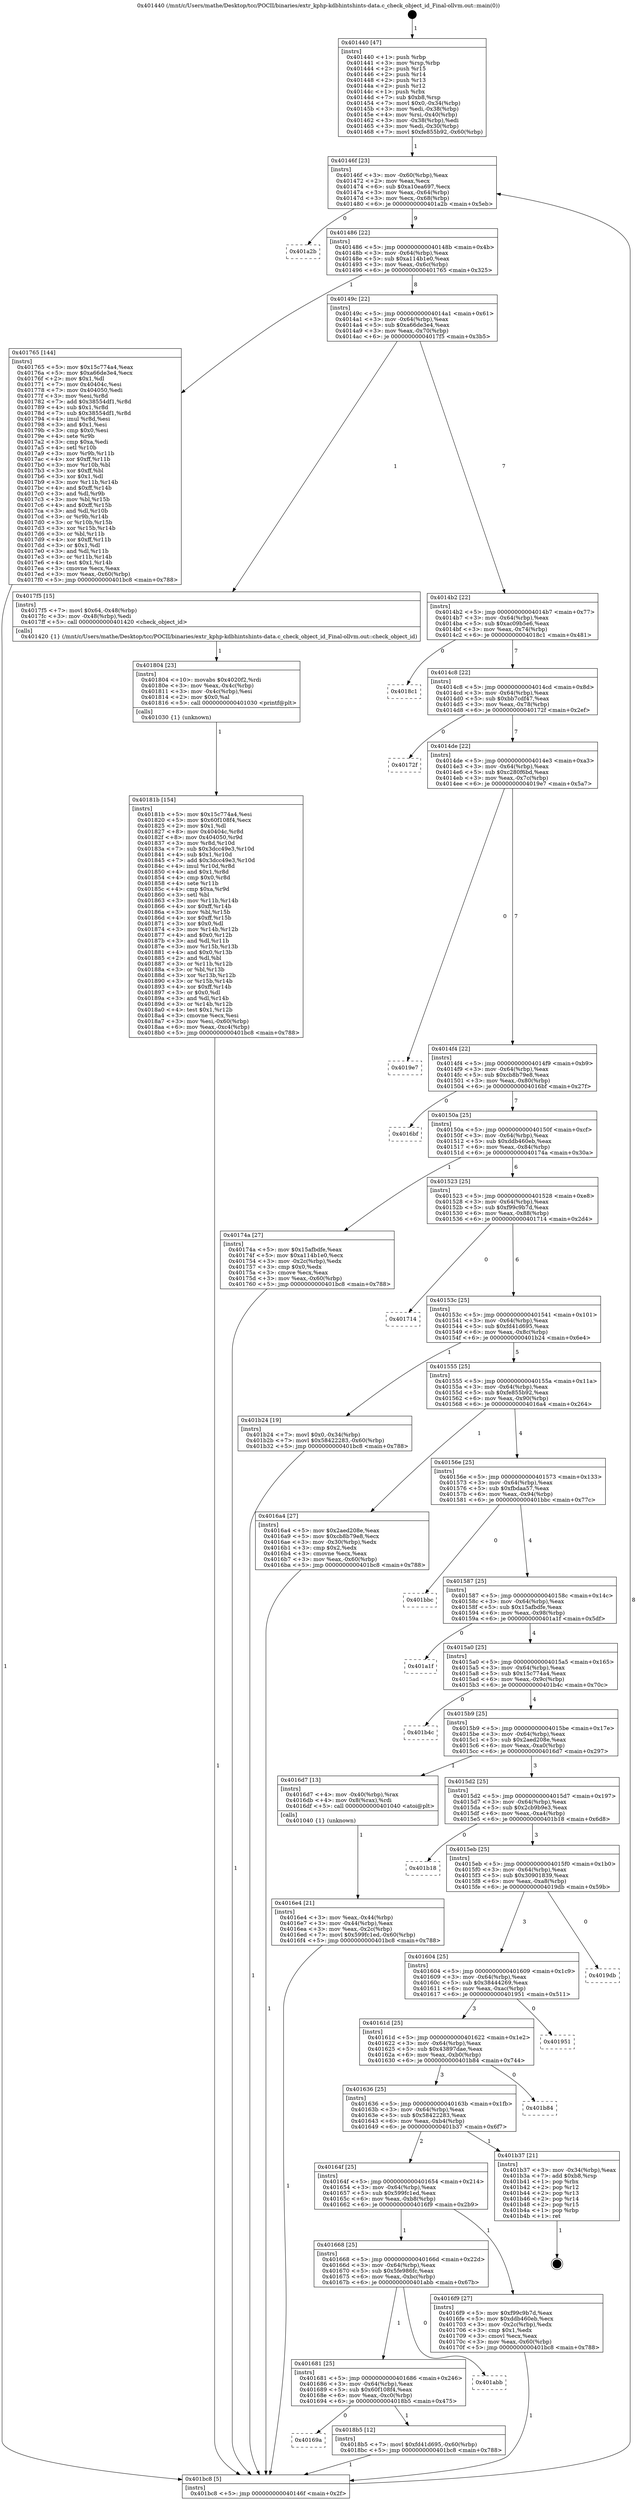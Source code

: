 digraph "0x401440" {
  label = "0x401440 (/mnt/c/Users/mathe/Desktop/tcc/POCII/binaries/extr_kphp-kdbhintshints-data.c_check_object_id_Final-ollvm.out::main(0))"
  labelloc = "t"
  node[shape=record]

  Entry [label="",width=0.3,height=0.3,shape=circle,fillcolor=black,style=filled]
  "0x40146f" [label="{
     0x40146f [23]\l
     | [instrs]\l
     &nbsp;&nbsp;0x40146f \<+3\>: mov -0x60(%rbp),%eax\l
     &nbsp;&nbsp;0x401472 \<+2\>: mov %eax,%ecx\l
     &nbsp;&nbsp;0x401474 \<+6\>: sub $0xa10ea697,%ecx\l
     &nbsp;&nbsp;0x40147a \<+3\>: mov %eax,-0x64(%rbp)\l
     &nbsp;&nbsp;0x40147d \<+3\>: mov %ecx,-0x68(%rbp)\l
     &nbsp;&nbsp;0x401480 \<+6\>: je 0000000000401a2b \<main+0x5eb\>\l
  }"]
  "0x401a2b" [label="{
     0x401a2b\l
  }", style=dashed]
  "0x401486" [label="{
     0x401486 [22]\l
     | [instrs]\l
     &nbsp;&nbsp;0x401486 \<+5\>: jmp 000000000040148b \<main+0x4b\>\l
     &nbsp;&nbsp;0x40148b \<+3\>: mov -0x64(%rbp),%eax\l
     &nbsp;&nbsp;0x40148e \<+5\>: sub $0xa114b1e0,%eax\l
     &nbsp;&nbsp;0x401493 \<+3\>: mov %eax,-0x6c(%rbp)\l
     &nbsp;&nbsp;0x401496 \<+6\>: je 0000000000401765 \<main+0x325\>\l
  }"]
  Exit [label="",width=0.3,height=0.3,shape=circle,fillcolor=black,style=filled,peripheries=2]
  "0x401765" [label="{
     0x401765 [144]\l
     | [instrs]\l
     &nbsp;&nbsp;0x401765 \<+5\>: mov $0x15c774a4,%eax\l
     &nbsp;&nbsp;0x40176a \<+5\>: mov $0xa66de3e4,%ecx\l
     &nbsp;&nbsp;0x40176f \<+2\>: mov $0x1,%dl\l
     &nbsp;&nbsp;0x401771 \<+7\>: mov 0x40404c,%esi\l
     &nbsp;&nbsp;0x401778 \<+7\>: mov 0x404050,%edi\l
     &nbsp;&nbsp;0x40177f \<+3\>: mov %esi,%r8d\l
     &nbsp;&nbsp;0x401782 \<+7\>: add $0x38554df1,%r8d\l
     &nbsp;&nbsp;0x401789 \<+4\>: sub $0x1,%r8d\l
     &nbsp;&nbsp;0x40178d \<+7\>: sub $0x38554df1,%r8d\l
     &nbsp;&nbsp;0x401794 \<+4\>: imul %r8d,%esi\l
     &nbsp;&nbsp;0x401798 \<+3\>: and $0x1,%esi\l
     &nbsp;&nbsp;0x40179b \<+3\>: cmp $0x0,%esi\l
     &nbsp;&nbsp;0x40179e \<+4\>: sete %r9b\l
     &nbsp;&nbsp;0x4017a2 \<+3\>: cmp $0xa,%edi\l
     &nbsp;&nbsp;0x4017a5 \<+4\>: setl %r10b\l
     &nbsp;&nbsp;0x4017a9 \<+3\>: mov %r9b,%r11b\l
     &nbsp;&nbsp;0x4017ac \<+4\>: xor $0xff,%r11b\l
     &nbsp;&nbsp;0x4017b0 \<+3\>: mov %r10b,%bl\l
     &nbsp;&nbsp;0x4017b3 \<+3\>: xor $0xff,%bl\l
     &nbsp;&nbsp;0x4017b6 \<+3\>: xor $0x1,%dl\l
     &nbsp;&nbsp;0x4017b9 \<+3\>: mov %r11b,%r14b\l
     &nbsp;&nbsp;0x4017bc \<+4\>: and $0xff,%r14b\l
     &nbsp;&nbsp;0x4017c0 \<+3\>: and %dl,%r9b\l
     &nbsp;&nbsp;0x4017c3 \<+3\>: mov %bl,%r15b\l
     &nbsp;&nbsp;0x4017c6 \<+4\>: and $0xff,%r15b\l
     &nbsp;&nbsp;0x4017ca \<+3\>: and %dl,%r10b\l
     &nbsp;&nbsp;0x4017cd \<+3\>: or %r9b,%r14b\l
     &nbsp;&nbsp;0x4017d0 \<+3\>: or %r10b,%r15b\l
     &nbsp;&nbsp;0x4017d3 \<+3\>: xor %r15b,%r14b\l
     &nbsp;&nbsp;0x4017d6 \<+3\>: or %bl,%r11b\l
     &nbsp;&nbsp;0x4017d9 \<+4\>: xor $0xff,%r11b\l
     &nbsp;&nbsp;0x4017dd \<+3\>: or $0x1,%dl\l
     &nbsp;&nbsp;0x4017e0 \<+3\>: and %dl,%r11b\l
     &nbsp;&nbsp;0x4017e3 \<+3\>: or %r11b,%r14b\l
     &nbsp;&nbsp;0x4017e6 \<+4\>: test $0x1,%r14b\l
     &nbsp;&nbsp;0x4017ea \<+3\>: cmovne %ecx,%eax\l
     &nbsp;&nbsp;0x4017ed \<+3\>: mov %eax,-0x60(%rbp)\l
     &nbsp;&nbsp;0x4017f0 \<+5\>: jmp 0000000000401bc8 \<main+0x788\>\l
  }"]
  "0x40149c" [label="{
     0x40149c [22]\l
     | [instrs]\l
     &nbsp;&nbsp;0x40149c \<+5\>: jmp 00000000004014a1 \<main+0x61\>\l
     &nbsp;&nbsp;0x4014a1 \<+3\>: mov -0x64(%rbp),%eax\l
     &nbsp;&nbsp;0x4014a4 \<+5\>: sub $0xa66de3e4,%eax\l
     &nbsp;&nbsp;0x4014a9 \<+3\>: mov %eax,-0x70(%rbp)\l
     &nbsp;&nbsp;0x4014ac \<+6\>: je 00000000004017f5 \<main+0x3b5\>\l
  }"]
  "0x40169a" [label="{
     0x40169a\l
  }", style=dashed]
  "0x4017f5" [label="{
     0x4017f5 [15]\l
     | [instrs]\l
     &nbsp;&nbsp;0x4017f5 \<+7\>: movl $0x64,-0x48(%rbp)\l
     &nbsp;&nbsp;0x4017fc \<+3\>: mov -0x48(%rbp),%edi\l
     &nbsp;&nbsp;0x4017ff \<+5\>: call 0000000000401420 \<check_object_id\>\l
     | [calls]\l
     &nbsp;&nbsp;0x401420 \{1\} (/mnt/c/Users/mathe/Desktop/tcc/POCII/binaries/extr_kphp-kdbhintshints-data.c_check_object_id_Final-ollvm.out::check_object_id)\l
  }"]
  "0x4014b2" [label="{
     0x4014b2 [22]\l
     | [instrs]\l
     &nbsp;&nbsp;0x4014b2 \<+5\>: jmp 00000000004014b7 \<main+0x77\>\l
     &nbsp;&nbsp;0x4014b7 \<+3\>: mov -0x64(%rbp),%eax\l
     &nbsp;&nbsp;0x4014ba \<+5\>: sub $0xac09b5e6,%eax\l
     &nbsp;&nbsp;0x4014bf \<+3\>: mov %eax,-0x74(%rbp)\l
     &nbsp;&nbsp;0x4014c2 \<+6\>: je 00000000004018c1 \<main+0x481\>\l
  }"]
  "0x4018b5" [label="{
     0x4018b5 [12]\l
     | [instrs]\l
     &nbsp;&nbsp;0x4018b5 \<+7\>: movl $0xfd41d695,-0x60(%rbp)\l
     &nbsp;&nbsp;0x4018bc \<+5\>: jmp 0000000000401bc8 \<main+0x788\>\l
  }"]
  "0x4018c1" [label="{
     0x4018c1\l
  }", style=dashed]
  "0x4014c8" [label="{
     0x4014c8 [22]\l
     | [instrs]\l
     &nbsp;&nbsp;0x4014c8 \<+5\>: jmp 00000000004014cd \<main+0x8d\>\l
     &nbsp;&nbsp;0x4014cd \<+3\>: mov -0x64(%rbp),%eax\l
     &nbsp;&nbsp;0x4014d0 \<+5\>: sub $0xbb7cdf47,%eax\l
     &nbsp;&nbsp;0x4014d5 \<+3\>: mov %eax,-0x78(%rbp)\l
     &nbsp;&nbsp;0x4014d8 \<+6\>: je 000000000040172f \<main+0x2ef\>\l
  }"]
  "0x401681" [label="{
     0x401681 [25]\l
     | [instrs]\l
     &nbsp;&nbsp;0x401681 \<+5\>: jmp 0000000000401686 \<main+0x246\>\l
     &nbsp;&nbsp;0x401686 \<+3\>: mov -0x64(%rbp),%eax\l
     &nbsp;&nbsp;0x401689 \<+5\>: sub $0x60f108f4,%eax\l
     &nbsp;&nbsp;0x40168e \<+6\>: mov %eax,-0xc0(%rbp)\l
     &nbsp;&nbsp;0x401694 \<+6\>: je 00000000004018b5 \<main+0x475\>\l
  }"]
  "0x40172f" [label="{
     0x40172f\l
  }", style=dashed]
  "0x4014de" [label="{
     0x4014de [22]\l
     | [instrs]\l
     &nbsp;&nbsp;0x4014de \<+5\>: jmp 00000000004014e3 \<main+0xa3\>\l
     &nbsp;&nbsp;0x4014e3 \<+3\>: mov -0x64(%rbp),%eax\l
     &nbsp;&nbsp;0x4014e6 \<+5\>: sub $0xc280f6bd,%eax\l
     &nbsp;&nbsp;0x4014eb \<+3\>: mov %eax,-0x7c(%rbp)\l
     &nbsp;&nbsp;0x4014ee \<+6\>: je 00000000004019e7 \<main+0x5a7\>\l
  }"]
  "0x401abb" [label="{
     0x401abb\l
  }", style=dashed]
  "0x4019e7" [label="{
     0x4019e7\l
  }", style=dashed]
  "0x4014f4" [label="{
     0x4014f4 [22]\l
     | [instrs]\l
     &nbsp;&nbsp;0x4014f4 \<+5\>: jmp 00000000004014f9 \<main+0xb9\>\l
     &nbsp;&nbsp;0x4014f9 \<+3\>: mov -0x64(%rbp),%eax\l
     &nbsp;&nbsp;0x4014fc \<+5\>: sub $0xcb8b79e8,%eax\l
     &nbsp;&nbsp;0x401501 \<+3\>: mov %eax,-0x80(%rbp)\l
     &nbsp;&nbsp;0x401504 \<+6\>: je 00000000004016bf \<main+0x27f\>\l
  }"]
  "0x40181b" [label="{
     0x40181b [154]\l
     | [instrs]\l
     &nbsp;&nbsp;0x40181b \<+5\>: mov $0x15c774a4,%esi\l
     &nbsp;&nbsp;0x401820 \<+5\>: mov $0x60f108f4,%ecx\l
     &nbsp;&nbsp;0x401825 \<+2\>: mov $0x1,%dl\l
     &nbsp;&nbsp;0x401827 \<+8\>: mov 0x40404c,%r8d\l
     &nbsp;&nbsp;0x40182f \<+8\>: mov 0x404050,%r9d\l
     &nbsp;&nbsp;0x401837 \<+3\>: mov %r8d,%r10d\l
     &nbsp;&nbsp;0x40183a \<+7\>: sub $0x3dcc49e3,%r10d\l
     &nbsp;&nbsp;0x401841 \<+4\>: sub $0x1,%r10d\l
     &nbsp;&nbsp;0x401845 \<+7\>: add $0x3dcc49e3,%r10d\l
     &nbsp;&nbsp;0x40184c \<+4\>: imul %r10d,%r8d\l
     &nbsp;&nbsp;0x401850 \<+4\>: and $0x1,%r8d\l
     &nbsp;&nbsp;0x401854 \<+4\>: cmp $0x0,%r8d\l
     &nbsp;&nbsp;0x401858 \<+4\>: sete %r11b\l
     &nbsp;&nbsp;0x40185c \<+4\>: cmp $0xa,%r9d\l
     &nbsp;&nbsp;0x401860 \<+3\>: setl %bl\l
     &nbsp;&nbsp;0x401863 \<+3\>: mov %r11b,%r14b\l
     &nbsp;&nbsp;0x401866 \<+4\>: xor $0xff,%r14b\l
     &nbsp;&nbsp;0x40186a \<+3\>: mov %bl,%r15b\l
     &nbsp;&nbsp;0x40186d \<+4\>: xor $0xff,%r15b\l
     &nbsp;&nbsp;0x401871 \<+3\>: xor $0x0,%dl\l
     &nbsp;&nbsp;0x401874 \<+3\>: mov %r14b,%r12b\l
     &nbsp;&nbsp;0x401877 \<+4\>: and $0x0,%r12b\l
     &nbsp;&nbsp;0x40187b \<+3\>: and %dl,%r11b\l
     &nbsp;&nbsp;0x40187e \<+3\>: mov %r15b,%r13b\l
     &nbsp;&nbsp;0x401881 \<+4\>: and $0x0,%r13b\l
     &nbsp;&nbsp;0x401885 \<+2\>: and %dl,%bl\l
     &nbsp;&nbsp;0x401887 \<+3\>: or %r11b,%r12b\l
     &nbsp;&nbsp;0x40188a \<+3\>: or %bl,%r13b\l
     &nbsp;&nbsp;0x40188d \<+3\>: xor %r13b,%r12b\l
     &nbsp;&nbsp;0x401890 \<+3\>: or %r15b,%r14b\l
     &nbsp;&nbsp;0x401893 \<+4\>: xor $0xff,%r14b\l
     &nbsp;&nbsp;0x401897 \<+3\>: or $0x0,%dl\l
     &nbsp;&nbsp;0x40189a \<+3\>: and %dl,%r14b\l
     &nbsp;&nbsp;0x40189d \<+3\>: or %r14b,%r12b\l
     &nbsp;&nbsp;0x4018a0 \<+4\>: test $0x1,%r12b\l
     &nbsp;&nbsp;0x4018a4 \<+3\>: cmovne %ecx,%esi\l
     &nbsp;&nbsp;0x4018a7 \<+3\>: mov %esi,-0x60(%rbp)\l
     &nbsp;&nbsp;0x4018aa \<+6\>: mov %eax,-0xc4(%rbp)\l
     &nbsp;&nbsp;0x4018b0 \<+5\>: jmp 0000000000401bc8 \<main+0x788\>\l
  }"]
  "0x4016bf" [label="{
     0x4016bf\l
  }", style=dashed]
  "0x40150a" [label="{
     0x40150a [25]\l
     | [instrs]\l
     &nbsp;&nbsp;0x40150a \<+5\>: jmp 000000000040150f \<main+0xcf\>\l
     &nbsp;&nbsp;0x40150f \<+3\>: mov -0x64(%rbp),%eax\l
     &nbsp;&nbsp;0x401512 \<+5\>: sub $0xddb460eb,%eax\l
     &nbsp;&nbsp;0x401517 \<+6\>: mov %eax,-0x84(%rbp)\l
     &nbsp;&nbsp;0x40151d \<+6\>: je 000000000040174a \<main+0x30a\>\l
  }"]
  "0x401804" [label="{
     0x401804 [23]\l
     | [instrs]\l
     &nbsp;&nbsp;0x401804 \<+10\>: movabs $0x4020f2,%rdi\l
     &nbsp;&nbsp;0x40180e \<+3\>: mov %eax,-0x4c(%rbp)\l
     &nbsp;&nbsp;0x401811 \<+3\>: mov -0x4c(%rbp),%esi\l
     &nbsp;&nbsp;0x401814 \<+2\>: mov $0x0,%al\l
     &nbsp;&nbsp;0x401816 \<+5\>: call 0000000000401030 \<printf@plt\>\l
     | [calls]\l
     &nbsp;&nbsp;0x401030 \{1\} (unknown)\l
  }"]
  "0x40174a" [label="{
     0x40174a [27]\l
     | [instrs]\l
     &nbsp;&nbsp;0x40174a \<+5\>: mov $0x15afbdfe,%eax\l
     &nbsp;&nbsp;0x40174f \<+5\>: mov $0xa114b1e0,%ecx\l
     &nbsp;&nbsp;0x401754 \<+3\>: mov -0x2c(%rbp),%edx\l
     &nbsp;&nbsp;0x401757 \<+3\>: cmp $0x0,%edx\l
     &nbsp;&nbsp;0x40175a \<+3\>: cmove %ecx,%eax\l
     &nbsp;&nbsp;0x40175d \<+3\>: mov %eax,-0x60(%rbp)\l
     &nbsp;&nbsp;0x401760 \<+5\>: jmp 0000000000401bc8 \<main+0x788\>\l
  }"]
  "0x401523" [label="{
     0x401523 [25]\l
     | [instrs]\l
     &nbsp;&nbsp;0x401523 \<+5\>: jmp 0000000000401528 \<main+0xe8\>\l
     &nbsp;&nbsp;0x401528 \<+3\>: mov -0x64(%rbp),%eax\l
     &nbsp;&nbsp;0x40152b \<+5\>: sub $0xf99c9b7d,%eax\l
     &nbsp;&nbsp;0x401530 \<+6\>: mov %eax,-0x88(%rbp)\l
     &nbsp;&nbsp;0x401536 \<+6\>: je 0000000000401714 \<main+0x2d4\>\l
  }"]
  "0x401668" [label="{
     0x401668 [25]\l
     | [instrs]\l
     &nbsp;&nbsp;0x401668 \<+5\>: jmp 000000000040166d \<main+0x22d\>\l
     &nbsp;&nbsp;0x40166d \<+3\>: mov -0x64(%rbp),%eax\l
     &nbsp;&nbsp;0x401670 \<+5\>: sub $0x5fe986fc,%eax\l
     &nbsp;&nbsp;0x401675 \<+6\>: mov %eax,-0xbc(%rbp)\l
     &nbsp;&nbsp;0x40167b \<+6\>: je 0000000000401abb \<main+0x67b\>\l
  }"]
  "0x401714" [label="{
     0x401714\l
  }", style=dashed]
  "0x40153c" [label="{
     0x40153c [25]\l
     | [instrs]\l
     &nbsp;&nbsp;0x40153c \<+5\>: jmp 0000000000401541 \<main+0x101\>\l
     &nbsp;&nbsp;0x401541 \<+3\>: mov -0x64(%rbp),%eax\l
     &nbsp;&nbsp;0x401544 \<+5\>: sub $0xfd41d695,%eax\l
     &nbsp;&nbsp;0x401549 \<+6\>: mov %eax,-0x8c(%rbp)\l
     &nbsp;&nbsp;0x40154f \<+6\>: je 0000000000401b24 \<main+0x6e4\>\l
  }"]
  "0x4016f9" [label="{
     0x4016f9 [27]\l
     | [instrs]\l
     &nbsp;&nbsp;0x4016f9 \<+5\>: mov $0xf99c9b7d,%eax\l
     &nbsp;&nbsp;0x4016fe \<+5\>: mov $0xddb460eb,%ecx\l
     &nbsp;&nbsp;0x401703 \<+3\>: mov -0x2c(%rbp),%edx\l
     &nbsp;&nbsp;0x401706 \<+3\>: cmp $0x1,%edx\l
     &nbsp;&nbsp;0x401709 \<+3\>: cmovl %ecx,%eax\l
     &nbsp;&nbsp;0x40170c \<+3\>: mov %eax,-0x60(%rbp)\l
     &nbsp;&nbsp;0x40170f \<+5\>: jmp 0000000000401bc8 \<main+0x788\>\l
  }"]
  "0x401b24" [label="{
     0x401b24 [19]\l
     | [instrs]\l
     &nbsp;&nbsp;0x401b24 \<+7\>: movl $0x0,-0x34(%rbp)\l
     &nbsp;&nbsp;0x401b2b \<+7\>: movl $0x58422283,-0x60(%rbp)\l
     &nbsp;&nbsp;0x401b32 \<+5\>: jmp 0000000000401bc8 \<main+0x788\>\l
  }"]
  "0x401555" [label="{
     0x401555 [25]\l
     | [instrs]\l
     &nbsp;&nbsp;0x401555 \<+5\>: jmp 000000000040155a \<main+0x11a\>\l
     &nbsp;&nbsp;0x40155a \<+3\>: mov -0x64(%rbp),%eax\l
     &nbsp;&nbsp;0x40155d \<+5\>: sub $0xfe855b92,%eax\l
     &nbsp;&nbsp;0x401562 \<+6\>: mov %eax,-0x90(%rbp)\l
     &nbsp;&nbsp;0x401568 \<+6\>: je 00000000004016a4 \<main+0x264\>\l
  }"]
  "0x40164f" [label="{
     0x40164f [25]\l
     | [instrs]\l
     &nbsp;&nbsp;0x40164f \<+5\>: jmp 0000000000401654 \<main+0x214\>\l
     &nbsp;&nbsp;0x401654 \<+3\>: mov -0x64(%rbp),%eax\l
     &nbsp;&nbsp;0x401657 \<+5\>: sub $0x599fc1ed,%eax\l
     &nbsp;&nbsp;0x40165c \<+6\>: mov %eax,-0xb8(%rbp)\l
     &nbsp;&nbsp;0x401662 \<+6\>: je 00000000004016f9 \<main+0x2b9\>\l
  }"]
  "0x4016a4" [label="{
     0x4016a4 [27]\l
     | [instrs]\l
     &nbsp;&nbsp;0x4016a4 \<+5\>: mov $0x2aed208e,%eax\l
     &nbsp;&nbsp;0x4016a9 \<+5\>: mov $0xcb8b79e8,%ecx\l
     &nbsp;&nbsp;0x4016ae \<+3\>: mov -0x30(%rbp),%edx\l
     &nbsp;&nbsp;0x4016b1 \<+3\>: cmp $0x2,%edx\l
     &nbsp;&nbsp;0x4016b4 \<+3\>: cmovne %ecx,%eax\l
     &nbsp;&nbsp;0x4016b7 \<+3\>: mov %eax,-0x60(%rbp)\l
     &nbsp;&nbsp;0x4016ba \<+5\>: jmp 0000000000401bc8 \<main+0x788\>\l
  }"]
  "0x40156e" [label="{
     0x40156e [25]\l
     | [instrs]\l
     &nbsp;&nbsp;0x40156e \<+5\>: jmp 0000000000401573 \<main+0x133\>\l
     &nbsp;&nbsp;0x401573 \<+3\>: mov -0x64(%rbp),%eax\l
     &nbsp;&nbsp;0x401576 \<+5\>: sub $0xfbdaa57,%eax\l
     &nbsp;&nbsp;0x40157b \<+6\>: mov %eax,-0x94(%rbp)\l
     &nbsp;&nbsp;0x401581 \<+6\>: je 0000000000401bbc \<main+0x77c\>\l
  }"]
  "0x401bc8" [label="{
     0x401bc8 [5]\l
     | [instrs]\l
     &nbsp;&nbsp;0x401bc8 \<+5\>: jmp 000000000040146f \<main+0x2f\>\l
  }"]
  "0x401440" [label="{
     0x401440 [47]\l
     | [instrs]\l
     &nbsp;&nbsp;0x401440 \<+1\>: push %rbp\l
     &nbsp;&nbsp;0x401441 \<+3\>: mov %rsp,%rbp\l
     &nbsp;&nbsp;0x401444 \<+2\>: push %r15\l
     &nbsp;&nbsp;0x401446 \<+2\>: push %r14\l
     &nbsp;&nbsp;0x401448 \<+2\>: push %r13\l
     &nbsp;&nbsp;0x40144a \<+2\>: push %r12\l
     &nbsp;&nbsp;0x40144c \<+1\>: push %rbx\l
     &nbsp;&nbsp;0x40144d \<+7\>: sub $0xb8,%rsp\l
     &nbsp;&nbsp;0x401454 \<+7\>: movl $0x0,-0x34(%rbp)\l
     &nbsp;&nbsp;0x40145b \<+3\>: mov %edi,-0x38(%rbp)\l
     &nbsp;&nbsp;0x40145e \<+4\>: mov %rsi,-0x40(%rbp)\l
     &nbsp;&nbsp;0x401462 \<+3\>: mov -0x38(%rbp),%edi\l
     &nbsp;&nbsp;0x401465 \<+3\>: mov %edi,-0x30(%rbp)\l
     &nbsp;&nbsp;0x401468 \<+7\>: movl $0xfe855b92,-0x60(%rbp)\l
  }"]
  "0x401b37" [label="{
     0x401b37 [21]\l
     | [instrs]\l
     &nbsp;&nbsp;0x401b37 \<+3\>: mov -0x34(%rbp),%eax\l
     &nbsp;&nbsp;0x401b3a \<+7\>: add $0xb8,%rsp\l
     &nbsp;&nbsp;0x401b41 \<+1\>: pop %rbx\l
     &nbsp;&nbsp;0x401b42 \<+2\>: pop %r12\l
     &nbsp;&nbsp;0x401b44 \<+2\>: pop %r13\l
     &nbsp;&nbsp;0x401b46 \<+2\>: pop %r14\l
     &nbsp;&nbsp;0x401b48 \<+2\>: pop %r15\l
     &nbsp;&nbsp;0x401b4a \<+1\>: pop %rbp\l
     &nbsp;&nbsp;0x401b4b \<+1\>: ret\l
  }"]
  "0x401bbc" [label="{
     0x401bbc\l
  }", style=dashed]
  "0x401587" [label="{
     0x401587 [25]\l
     | [instrs]\l
     &nbsp;&nbsp;0x401587 \<+5\>: jmp 000000000040158c \<main+0x14c\>\l
     &nbsp;&nbsp;0x40158c \<+3\>: mov -0x64(%rbp),%eax\l
     &nbsp;&nbsp;0x40158f \<+5\>: sub $0x15afbdfe,%eax\l
     &nbsp;&nbsp;0x401594 \<+6\>: mov %eax,-0x98(%rbp)\l
     &nbsp;&nbsp;0x40159a \<+6\>: je 0000000000401a1f \<main+0x5df\>\l
  }"]
  "0x401636" [label="{
     0x401636 [25]\l
     | [instrs]\l
     &nbsp;&nbsp;0x401636 \<+5\>: jmp 000000000040163b \<main+0x1fb\>\l
     &nbsp;&nbsp;0x40163b \<+3\>: mov -0x64(%rbp),%eax\l
     &nbsp;&nbsp;0x40163e \<+5\>: sub $0x58422283,%eax\l
     &nbsp;&nbsp;0x401643 \<+6\>: mov %eax,-0xb4(%rbp)\l
     &nbsp;&nbsp;0x401649 \<+6\>: je 0000000000401b37 \<main+0x6f7\>\l
  }"]
  "0x401a1f" [label="{
     0x401a1f\l
  }", style=dashed]
  "0x4015a0" [label="{
     0x4015a0 [25]\l
     | [instrs]\l
     &nbsp;&nbsp;0x4015a0 \<+5\>: jmp 00000000004015a5 \<main+0x165\>\l
     &nbsp;&nbsp;0x4015a5 \<+3\>: mov -0x64(%rbp),%eax\l
     &nbsp;&nbsp;0x4015a8 \<+5\>: sub $0x15c774a4,%eax\l
     &nbsp;&nbsp;0x4015ad \<+6\>: mov %eax,-0x9c(%rbp)\l
     &nbsp;&nbsp;0x4015b3 \<+6\>: je 0000000000401b4c \<main+0x70c\>\l
  }"]
  "0x401b84" [label="{
     0x401b84\l
  }", style=dashed]
  "0x401b4c" [label="{
     0x401b4c\l
  }", style=dashed]
  "0x4015b9" [label="{
     0x4015b9 [25]\l
     | [instrs]\l
     &nbsp;&nbsp;0x4015b9 \<+5\>: jmp 00000000004015be \<main+0x17e\>\l
     &nbsp;&nbsp;0x4015be \<+3\>: mov -0x64(%rbp),%eax\l
     &nbsp;&nbsp;0x4015c1 \<+5\>: sub $0x2aed208e,%eax\l
     &nbsp;&nbsp;0x4015c6 \<+6\>: mov %eax,-0xa0(%rbp)\l
     &nbsp;&nbsp;0x4015cc \<+6\>: je 00000000004016d7 \<main+0x297\>\l
  }"]
  "0x40161d" [label="{
     0x40161d [25]\l
     | [instrs]\l
     &nbsp;&nbsp;0x40161d \<+5\>: jmp 0000000000401622 \<main+0x1e2\>\l
     &nbsp;&nbsp;0x401622 \<+3\>: mov -0x64(%rbp),%eax\l
     &nbsp;&nbsp;0x401625 \<+5\>: sub $0x43897dae,%eax\l
     &nbsp;&nbsp;0x40162a \<+6\>: mov %eax,-0xb0(%rbp)\l
     &nbsp;&nbsp;0x401630 \<+6\>: je 0000000000401b84 \<main+0x744\>\l
  }"]
  "0x4016d7" [label="{
     0x4016d7 [13]\l
     | [instrs]\l
     &nbsp;&nbsp;0x4016d7 \<+4\>: mov -0x40(%rbp),%rax\l
     &nbsp;&nbsp;0x4016db \<+4\>: mov 0x8(%rax),%rdi\l
     &nbsp;&nbsp;0x4016df \<+5\>: call 0000000000401040 \<atoi@plt\>\l
     | [calls]\l
     &nbsp;&nbsp;0x401040 \{1\} (unknown)\l
  }"]
  "0x4015d2" [label="{
     0x4015d2 [25]\l
     | [instrs]\l
     &nbsp;&nbsp;0x4015d2 \<+5\>: jmp 00000000004015d7 \<main+0x197\>\l
     &nbsp;&nbsp;0x4015d7 \<+3\>: mov -0x64(%rbp),%eax\l
     &nbsp;&nbsp;0x4015da \<+5\>: sub $0x2cb9b9e3,%eax\l
     &nbsp;&nbsp;0x4015df \<+6\>: mov %eax,-0xa4(%rbp)\l
     &nbsp;&nbsp;0x4015e5 \<+6\>: je 0000000000401b18 \<main+0x6d8\>\l
  }"]
  "0x4016e4" [label="{
     0x4016e4 [21]\l
     | [instrs]\l
     &nbsp;&nbsp;0x4016e4 \<+3\>: mov %eax,-0x44(%rbp)\l
     &nbsp;&nbsp;0x4016e7 \<+3\>: mov -0x44(%rbp),%eax\l
     &nbsp;&nbsp;0x4016ea \<+3\>: mov %eax,-0x2c(%rbp)\l
     &nbsp;&nbsp;0x4016ed \<+7\>: movl $0x599fc1ed,-0x60(%rbp)\l
     &nbsp;&nbsp;0x4016f4 \<+5\>: jmp 0000000000401bc8 \<main+0x788\>\l
  }"]
  "0x401951" [label="{
     0x401951\l
  }", style=dashed]
  "0x401b18" [label="{
     0x401b18\l
  }", style=dashed]
  "0x4015eb" [label="{
     0x4015eb [25]\l
     | [instrs]\l
     &nbsp;&nbsp;0x4015eb \<+5\>: jmp 00000000004015f0 \<main+0x1b0\>\l
     &nbsp;&nbsp;0x4015f0 \<+3\>: mov -0x64(%rbp),%eax\l
     &nbsp;&nbsp;0x4015f3 \<+5\>: sub $0x30901839,%eax\l
     &nbsp;&nbsp;0x4015f8 \<+6\>: mov %eax,-0xa8(%rbp)\l
     &nbsp;&nbsp;0x4015fe \<+6\>: je 00000000004019db \<main+0x59b\>\l
  }"]
  "0x401604" [label="{
     0x401604 [25]\l
     | [instrs]\l
     &nbsp;&nbsp;0x401604 \<+5\>: jmp 0000000000401609 \<main+0x1c9\>\l
     &nbsp;&nbsp;0x401609 \<+3\>: mov -0x64(%rbp),%eax\l
     &nbsp;&nbsp;0x40160c \<+5\>: sub $0x38444269,%eax\l
     &nbsp;&nbsp;0x401611 \<+6\>: mov %eax,-0xac(%rbp)\l
     &nbsp;&nbsp;0x401617 \<+6\>: je 0000000000401951 \<main+0x511\>\l
  }"]
  "0x4019db" [label="{
     0x4019db\l
  }", style=dashed]
  Entry -> "0x401440" [label=" 1"]
  "0x40146f" -> "0x401a2b" [label=" 0"]
  "0x40146f" -> "0x401486" [label=" 9"]
  "0x401b37" -> Exit [label=" 1"]
  "0x401486" -> "0x401765" [label=" 1"]
  "0x401486" -> "0x40149c" [label=" 8"]
  "0x401b24" -> "0x401bc8" [label=" 1"]
  "0x40149c" -> "0x4017f5" [label=" 1"]
  "0x40149c" -> "0x4014b2" [label=" 7"]
  "0x4018b5" -> "0x401bc8" [label=" 1"]
  "0x4014b2" -> "0x4018c1" [label=" 0"]
  "0x4014b2" -> "0x4014c8" [label=" 7"]
  "0x401681" -> "0x40169a" [label=" 0"]
  "0x4014c8" -> "0x40172f" [label=" 0"]
  "0x4014c8" -> "0x4014de" [label=" 7"]
  "0x401681" -> "0x4018b5" [label=" 1"]
  "0x4014de" -> "0x4019e7" [label=" 0"]
  "0x4014de" -> "0x4014f4" [label=" 7"]
  "0x401668" -> "0x401681" [label=" 1"]
  "0x4014f4" -> "0x4016bf" [label=" 0"]
  "0x4014f4" -> "0x40150a" [label=" 7"]
  "0x401668" -> "0x401abb" [label=" 0"]
  "0x40150a" -> "0x40174a" [label=" 1"]
  "0x40150a" -> "0x401523" [label=" 6"]
  "0x40181b" -> "0x401bc8" [label=" 1"]
  "0x401523" -> "0x401714" [label=" 0"]
  "0x401523" -> "0x40153c" [label=" 6"]
  "0x401804" -> "0x40181b" [label=" 1"]
  "0x40153c" -> "0x401b24" [label=" 1"]
  "0x40153c" -> "0x401555" [label=" 5"]
  "0x4017f5" -> "0x401804" [label=" 1"]
  "0x401555" -> "0x4016a4" [label=" 1"]
  "0x401555" -> "0x40156e" [label=" 4"]
  "0x4016a4" -> "0x401bc8" [label=" 1"]
  "0x401440" -> "0x40146f" [label=" 1"]
  "0x401bc8" -> "0x40146f" [label=" 8"]
  "0x40174a" -> "0x401bc8" [label=" 1"]
  "0x40156e" -> "0x401bbc" [label=" 0"]
  "0x40156e" -> "0x401587" [label=" 4"]
  "0x4016f9" -> "0x401bc8" [label=" 1"]
  "0x401587" -> "0x401a1f" [label=" 0"]
  "0x401587" -> "0x4015a0" [label=" 4"]
  "0x40164f" -> "0x4016f9" [label=" 1"]
  "0x4015a0" -> "0x401b4c" [label=" 0"]
  "0x4015a0" -> "0x4015b9" [label=" 4"]
  "0x401765" -> "0x401bc8" [label=" 1"]
  "0x4015b9" -> "0x4016d7" [label=" 1"]
  "0x4015b9" -> "0x4015d2" [label=" 3"]
  "0x4016d7" -> "0x4016e4" [label=" 1"]
  "0x4016e4" -> "0x401bc8" [label=" 1"]
  "0x401636" -> "0x401b37" [label=" 1"]
  "0x4015d2" -> "0x401b18" [label=" 0"]
  "0x4015d2" -> "0x4015eb" [label=" 3"]
  "0x40164f" -> "0x401668" [label=" 1"]
  "0x4015eb" -> "0x4019db" [label=" 0"]
  "0x4015eb" -> "0x401604" [label=" 3"]
  "0x40161d" -> "0x401636" [label=" 3"]
  "0x401604" -> "0x401951" [label=" 0"]
  "0x401604" -> "0x40161d" [label=" 3"]
  "0x401636" -> "0x40164f" [label=" 2"]
  "0x40161d" -> "0x401b84" [label=" 0"]
}
